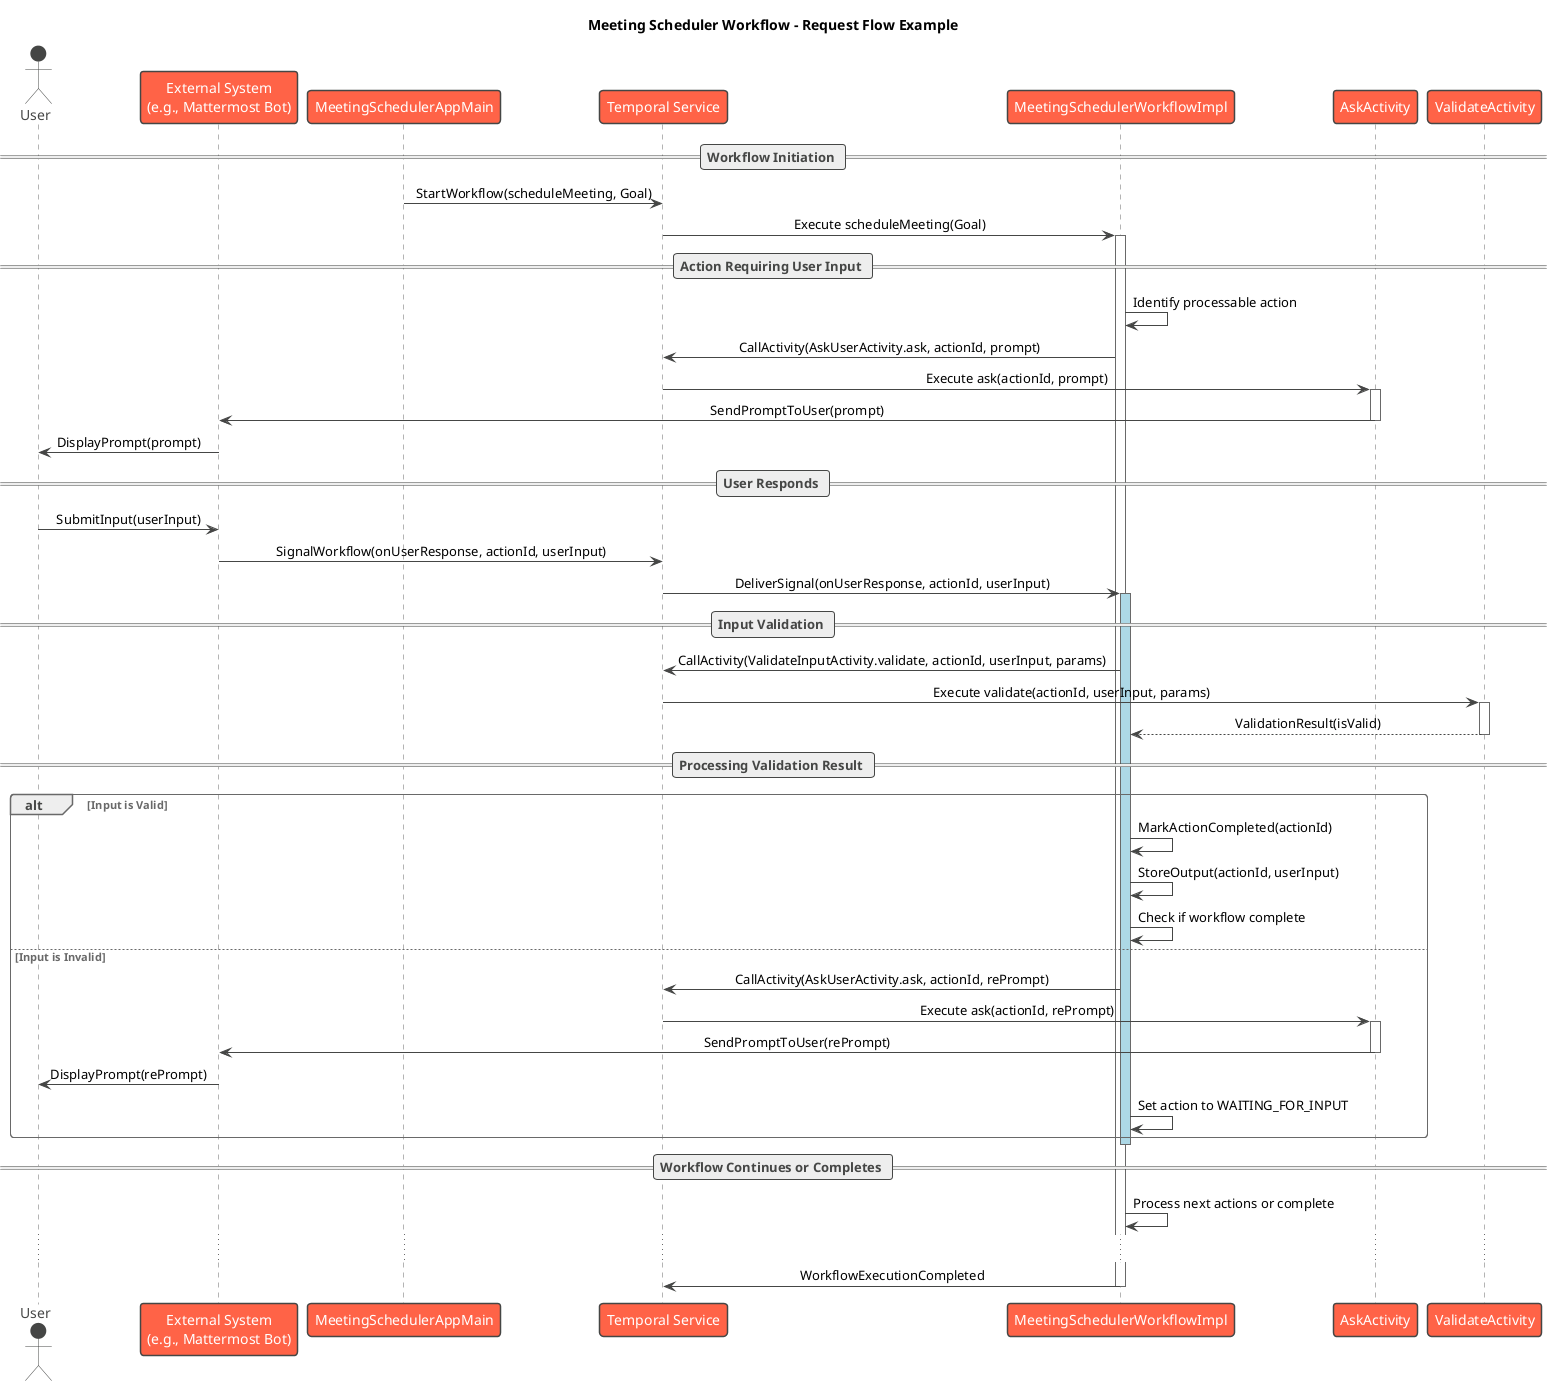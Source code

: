 @startuml Request Flow Diagram

!theme vibrant
title Meeting Scheduler Workflow - Request Flow Example

actor User
participant "External System\n(e.g., Mattermost Bot)" as ExternalSystem
participant "MeetingSchedulerAppMain" as AppMain
participant "Temporal Service" as Temporal
participant "MeetingSchedulerWorkflowImpl" as Workflow
'activity "AskUserActivity" as AskActivity
'activity "ValidateInputActivity" as ValidateActivity

skinparam sequenceMessageAlign center
skinparam activity {
    BackgroundColor PaleGreen
    BorderColor Green
}

== Workflow Initiation ==
AppMain -> Temporal: StartWorkflow(scheduleMeeting, Goal)
Temporal -> Workflow: Execute scheduleMeeting(Goal)
activate Workflow

== Action Requiring User Input ==
Workflow -> Workflow: Identify processable action
Workflow -> Temporal: CallActivity(AskUserActivity.ask, actionId, prompt)
Temporal -> AskActivity: Execute ask(actionId, prompt)
activate AskActivity
AskActivity -> ExternalSystem: SendPromptToUser(prompt)
deactivate AskActivity
ExternalSystem -> User: DisplayPrompt(prompt)

== User Responds ==
User -> ExternalSystem: SubmitInput(userInput)
ExternalSystem -> Temporal: SignalWorkflow(onUserResponse, actionId, userInput)
Temporal -> Workflow: DeliverSignal(onUserResponse, actionId, userInput)
activate Workflow #LightBlue

== Input Validation ==
Workflow -> Temporal: CallActivity(ValidateInputActivity.validate, actionId, userInput, params)
Temporal -> ValidateActivity: Execute validate(actionId, userInput, params)
activate ValidateActivity
ValidateActivity --> Workflow: ValidationResult(isValid)
deactivate ValidateActivity

== Processing Validation Result ==
alt Input is Valid
    Workflow -> Workflow: MarkActionCompleted(actionId)
    Workflow -> Workflow: StoreOutput(actionId, userInput)
    Workflow -> Workflow: Check if workflow complete
else Input is Invalid
    Workflow -> Temporal: CallActivity(AskUserActivity.ask, actionId, rePrompt)
    Temporal -> AskActivity: Execute ask(actionId, rePrompt)
    activate AskActivity
    AskActivity -> ExternalSystem: SendPromptToUser(rePrompt)
    deactivate AskActivity
    ExternalSystem -> User: DisplayPrompt(rePrompt)
    Workflow -> Workflow: Set action to WAITING_FOR_INPUT
end
deactivate Workflow

== Workflow Continues or Completes ==
Workflow -> Workflow: Process next actions or complete
...
Workflow -> Temporal: WorkflowExecutionCompleted
deactivate Workflow

@enduml
